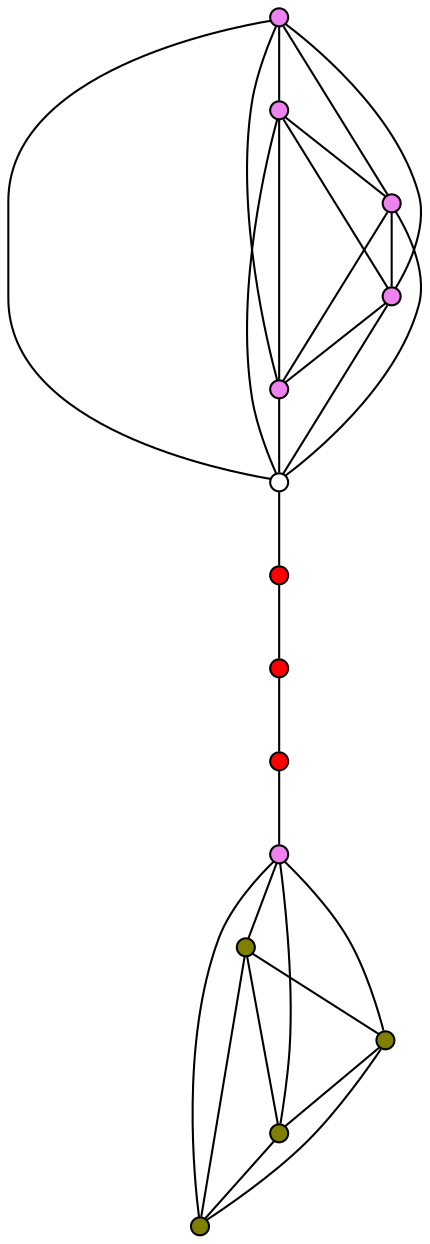 /*
 * Copyright 2008 - 2019, Arnaud Casteigts and the JBotSim contributors <contact@jbotsim.io>
 *
 *
 * This file is part of JBotSim.
 *
 * JBotSim is free software: you can redistribute it and/or modify
 * it under the terms of the GNU Lesser General Public License as published by
 * the Free Software Foundation, either version 3 of the License, or
 * (at your option) any later version.
 *
 * JBotSim is distributed in the hope that it will be useful,
 * but WITHOUT ANY WARRANTY; without even the implied warranty of
 * MERCHANTABILITY or FITNESS FOR A PARTICULAR PURPOSE.  See the
 * GNU Lesser General Public License for more details.
 *
 * You should have received a copy of the GNU Lesser General Public License
 * along with JBotSim.  If not, see <https://www.gnu.org/licenses/>.
 */
/*
 * This file has been generated automatically with gengraph tool by C. Gavoille.
 * See http://dept-info.labri.fr/~gavoille/gengraph.html
 */
graph {
	graph [_draw_="c 9 -#fffffe00 C 7 -#ffffff P 4 0 0 0 159.55 470.83 159.55 470.83 0 ",
		bb="0,0,470.83,159.55",
		xdotversion=1.7
	];
	node [height=0.12,
		label="",
		shape=point,
		width=0.12
	];
	edge [len=1.00];
	0	 [_draw_="c 7 -#000000 C 7 -#ee82ee E 7 80.77 4.32 4.32 ",
		fillcolor="#ee82ee",
		pos="6.9963,80.774",
		style=filled];
	1	 [_draw_="c 7 -#000000 C 7 -#ee82ee E 68.17 139.29 4.32 4.32 ",
		fillcolor="#ee82ee",
		pos="68.171,139.29",
		style=filled];
	0 -- 1	 [_draw_="c 7 -#000000 B 4 10.29 83.92 20.91 94.08 54.22 125.95 64.87 136.13 ",
		pos="10.285,83.92 20.907,94.081 54.221,125.95 64.866,136.13"];
	2	 [_draw_="c 7 -#000000 C 7 -#ee82ee E 43.18 64.74 4.32 4.32 ",
		fillcolor="#ee82ee",
		pos="43.175,64.741",
		style=filled];
	0 -- 2	 [_draw_="c 7 -#000000 B 4 11.15 78.93 18.13 75.84 32.13 69.64 39.07 66.56 ",
		pos="11.146,78.935 18.125,75.842 32.127,69.637 39.073,66.558"];
	3	 [_draw_="c 7 -#000000 C 7 -#ee82ee E 4.32 122.83 4.32 4.32 ",
		fillcolor="#ee82ee",
		pos="4.32,122.83",
		style=filled];
	0 -- 3	 [_draw_="c 7 -#000000 B 4 6.71 85.27 6.19 93.41 5.11 110.47 4.6 118.48 ",
		pos="6.7099,85.274 6.1921,93.411 5.1067,110.47 4.5963,118.48"];
	4	 [_draw_="c 7 -#000000 C 7 -#ee82ee E 32.7 155.23 4.32 4.32 ",
		fillcolor="#ee82ee",
		pos="32.695,155.23",
		style=filled];
	0 -- 4	 [_draw_="c 7 -#000000 B 4 8.53 85.21 13.11 98.48 26.68 137.8 31.2 150.92 ",
		pos="8.5269,85.209 13.109,98.484 26.676,137.8 31.205,150.92"];
	5	 [_draw_="c 7 -#000000 C 7 -#ffffff E 87.96 93.1 4.32 4.32 ",
		fillcolor="#ffffff",
		pos="87.956,93.096",
		style=filled];
	0 -- 5	 [_draw_="c 7 -#000000 B 4 11.35 81.44 25.41 83.58 69.49 90.29 83.58 92.43 ",
		pos="11.349,81.436 25.406,83.576 69.494,90.286 83.582,92.43"];
	1 -- 2	 [_draw_="c 7 -#000000 B 4 66.68 134.85 62.23 121.56 49.03 82.2 44.62 69.06 ",
		pos="66.683,134.85 62.226,121.56 49.03,82.202 44.625,69.064"];
	1 -- 3	 [_draw_="c 7 -#000000 B 4 63.98 138.21 52.44 135.24 20.27 126.94 8.61 123.93 ",
		pos="63.982,138.21 52.44,135.24 20.268,126.94 8.6086,123.93"];
	1 -- 4	 [_draw_="c 7 -#000000 B 4 64.1 141.12 57.26 144.2 43.53 150.37 36.72 153.43 ",
		pos="64.102,141.12 57.259,144.2 43.529,150.37 36.717,153.43"];
	1 -- 5	 [_draw_="c 7 -#000000 B 4 70 135.03 73.79 126.18 82.46 105.94 86.19 97.22 ",
		pos="69.997,135.03 73.785,126.18 82.457,105.94 86.191,97.216"];
	2 -- 3	 [_draw_="c 7 -#000000 B 4 40.63 68.55 33.53 79.15 13.65 108.88 6.73 119.23 ",
		pos="40.626,68.552 33.535,79.152 13.647,108.88 6.7286,119.23"];
	2 -- 4	 [_draw_="c 7 -#000000 B 4 42.67 69.11 40.9 84.36 35.02 135.19 33.22 150.7 ",
		pos="42.67,69.105 40.903,84.357 35.017,135.19 33.22,150.7"];
	2 -- 5	 [_draw_="c 7 -#000000 B 4 46.99 67.16 55.45 72.52 75.7 85.33 84.15 90.68 ",
		pos="46.993,67.158 55.453,72.515 75.696,85.333 84.147,90.685"];
	3 -- 4	 [_draw_="c 7 -#000000 B 4 7.36 126.29 12.85 132.57 24.35 145.71 29.77 151.89 ",
		pos="7.3567,126.29 12.847,132.57 24.355,145.71 29.766,151.89"];
	3 -- 5	 [_draw_="c 7 -#000000 B 4 8.82 121.23 23.47 116.02 69.74 99.57 83.84 94.56 ",
		pos="8.8166,121.23 23.474,116.02 69.737,99.572 83.837,94.56"];
	4 -- 5	 [_draw_="c 7 -#000000 B 4 35.67 151.89 45.26 141.1 75.35 107.27 84.97 96.45 ",
		pos="35.666,151.89 45.261,141.1 75.354,107.27 84.97,96.454"];
	6	 [_draw_="c 7 -#000000 C 7 -#ff0000 E 162.03 71.6 4.32 4.32 ",
		fillcolor="#ff0000",
		pos="162.03,71.599",
		style=filled];
	5 -- 6	 [_draw_="c 7 -#000000 B 4 92.37 91.82 105.57 87.98 144.68 76.63 157.73 72.85 ",
		pos="92.367,91.816 105.57,87.983 144.68,76.634 157.73,72.846"];
	7	 [_draw_="c 7 -#000000 C 7 -#ff0000 E 234.67 58.08 4.32 4.32 ",
		fillcolor="#ff0000",
		pos="234.67,58.078",
		style=filled];
	6 -- 7	 [_draw_="c 7 -#000000 B 4 166.35 70.79 179.18 68.41 216.93 61.38 230.09 58.93 ",
		pos="166.35,70.794 179.18,68.406 216.93,61.379 230.09,58.931"];
	8	 [_draw_="c 7 -#000000 C 7 -#ff0000 E 308.29 52.89 4.32 4.32 ",
		fillcolor="#ff0000",
		pos="308.29,52.893",
		style=filled];
	7 -- 8	 [_draw_="c 7 -#000000 B 4 239.05 57.77 252.05 56.85 290.31 54.16 303.64 53.22 ",
		pos="239.05,57.769 252.05,56.853 290.31,54.159 303.64,53.22"];
	9	 [_draw_="c 7 -#000000 C 7 -#ee82ee E 384.63 50.79 4.32 4.32 ",
		fillcolor="#ee82ee",
		pos="384.63,50.791",
		style=filled];
	8 -- 9	 [_draw_="c 7 -#000000 B 4 312.83 52.77 326.45 52.39 366.75 51.28 380.2 50.91 ",
		pos="312.83,52.768 326.45,52.393 366.75,51.284 380.2,50.913"];
	10	 [_draw_="c 7 -#000000 C 7 -#808000 E 423.25 4.32 4.32 4.32 ",
		fillcolor="#808000",
		pos="423.25,4.32",
		style=filled];
	9 -- 10	 [_draw_="c 7 -#000000 B 4 387.41 47.45 394.47 38.96 413.03 16.61 420.29 7.88 ",
		pos="387.41,47.449 394.47,38.958 413.03,16.612 420.29,7.8846"];
	11	 [_draw_="c 7 -#000000 C 7 -#808000 E 427.1 93.27 4.32 4.32 ",
		fillcolor="#808000",
		pos="427.1,93.27",
		style=filled];
	9 -- 11	 [_draw_="c 7 -#000000 B 4 387.96 54.12 395.94 62.1 416.06 82.22 423.9 90.07 ",
		pos="387.96,54.125 395.94,62.104 416.06,82.224 423.9,90.069"];
	12	 [_draw_="c 7 -#000000 C 7 -#808000 E 464.01 23.61 4.32 4.32 ",
		fillcolor="#808000",
		pos="464.01,23.605",
		style=filled];
	9 -- 12	 [_draw_="c 7 -#000000 B 4 388.9 49.33 402.68 44.61 445.91 29.8 459.72 25.07 ",
		pos="388.9,49.33 402.68,44.609 445.91,29.805 459.72,25.074"];
	13	 [_draw_="c 7 -#000000 C 7 -#808000 E 466.51 72.18 4.32 4.32 ",
		fillcolor="#808000",
		pos="466.51,72.177",
		style=filled];
	9 -- 13	 [_draw_="c 7 -#000000 B 4 389.03 51.94 403.25 55.65 447.84 67.3 462.08 71.02 ",
		pos="389.03,51.941 403.25,55.654 447.84,67.3 462.08,71.021"];
	10 -- 11	 [_draw_="c 7 -#000000 B 4 423.46 9.1 424.13 24.69 426.26 73.89 426.91 88.89 ",
		pos="423.46,9.1023 424.13,24.691 426.26,73.894 426.91,88.889"];
	10 -- 12	 [_draw_="c 7 -#000000 B 4 427.31 6.24 435.04 9.9 451.82 17.84 459.73 21.58 ",
		pos="427.31,6.2396 435.04,9.8981 451.82,17.837 459.73,21.578"];
	10 -- 13	 [_draw_="c 7 -#000000 B 4 425.57 7.97 433.09 19.75 456.64 56.7 464.17 68.51 ",
		pos="425.57,7.9683 433.09,19.75 456.64,56.703 464.17,68.51"];
	11 -- 12	 [_draw_="c 7 -#000000 B 4 429.3 89.12 435.88 76.7 455.37 39.92 461.87 27.65 ",
		pos="429.3,89.121 435.88,76.701 455.37,39.921 461.87,27.645"];
	11 -- 13	 [_draw_="c 7 -#000000 B 4 431.02 91.17 438.5 87.17 454.72 78.49 462.36 74.39 ",
		pos="431.02,91.17 438.5,87.169 454.72,78.486 462.36,74.394"];
	12 -- 13	 [_draw_="c 7 -#000000 B 4 464.24 28.09 464.72 37.39 465.81 58.68 466.28 67.84 ",
		pos="464.24,28.088 464.72,37.388 465.81,58.676 466.28,67.845"];
}
